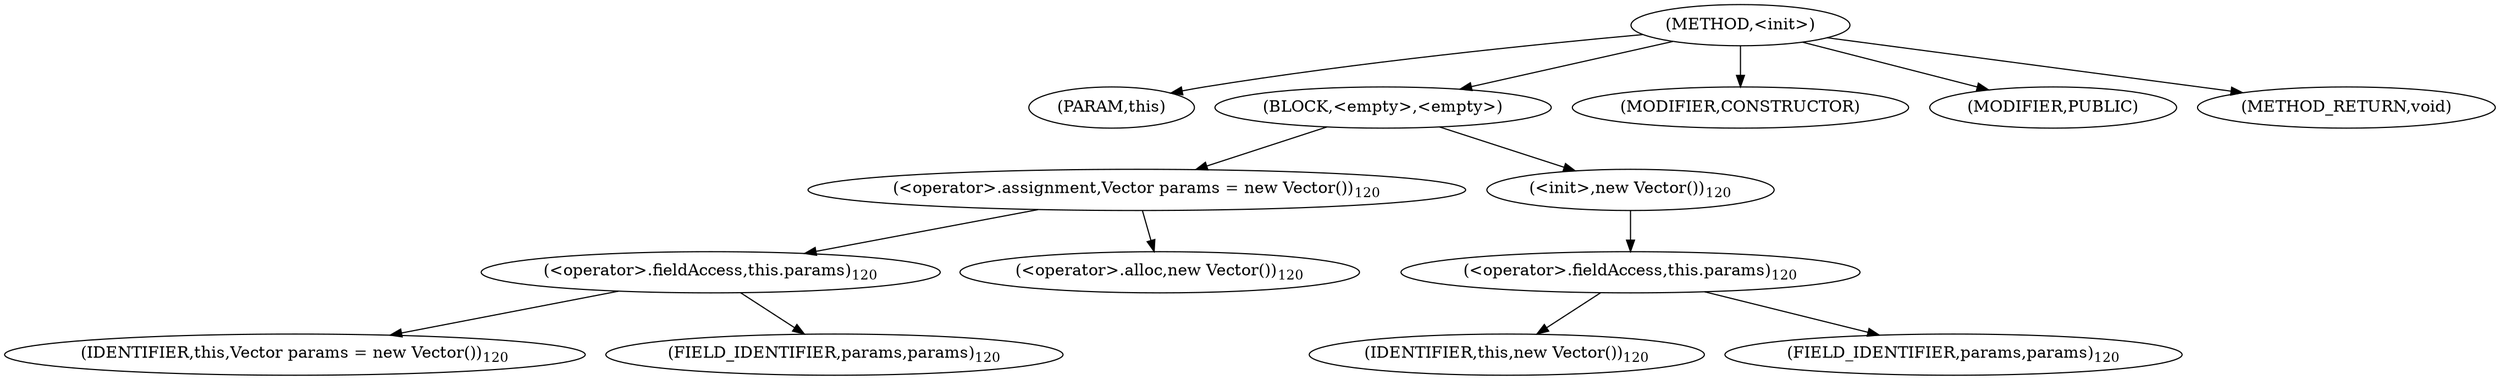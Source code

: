digraph "&lt;init&gt;" {  
"557" [label = <(METHOD,&lt;init&gt;)> ]
"558" [label = <(PARAM,this)> ]
"559" [label = <(BLOCK,&lt;empty&gt;,&lt;empty&gt;)> ]
"560" [label = <(&lt;operator&gt;.assignment,Vector params = new Vector())<SUB>120</SUB>> ]
"561" [label = <(&lt;operator&gt;.fieldAccess,this.params)<SUB>120</SUB>> ]
"562" [label = <(IDENTIFIER,this,Vector params = new Vector())<SUB>120</SUB>> ]
"563" [label = <(FIELD_IDENTIFIER,params,params)<SUB>120</SUB>> ]
"564" [label = <(&lt;operator&gt;.alloc,new Vector())<SUB>120</SUB>> ]
"565" [label = <(&lt;init&gt;,new Vector())<SUB>120</SUB>> ]
"566" [label = <(&lt;operator&gt;.fieldAccess,this.params)<SUB>120</SUB>> ]
"567" [label = <(IDENTIFIER,this,new Vector())<SUB>120</SUB>> ]
"568" [label = <(FIELD_IDENTIFIER,params,params)<SUB>120</SUB>> ]
"569" [label = <(MODIFIER,CONSTRUCTOR)> ]
"570" [label = <(MODIFIER,PUBLIC)> ]
"571" [label = <(METHOD_RETURN,void)> ]
  "557" -> "558" 
  "557" -> "559" 
  "557" -> "569" 
  "557" -> "570" 
  "557" -> "571" 
  "559" -> "560" 
  "559" -> "565" 
  "560" -> "561" 
  "560" -> "564" 
  "561" -> "562" 
  "561" -> "563" 
  "565" -> "566" 
  "566" -> "567" 
  "566" -> "568" 
}
